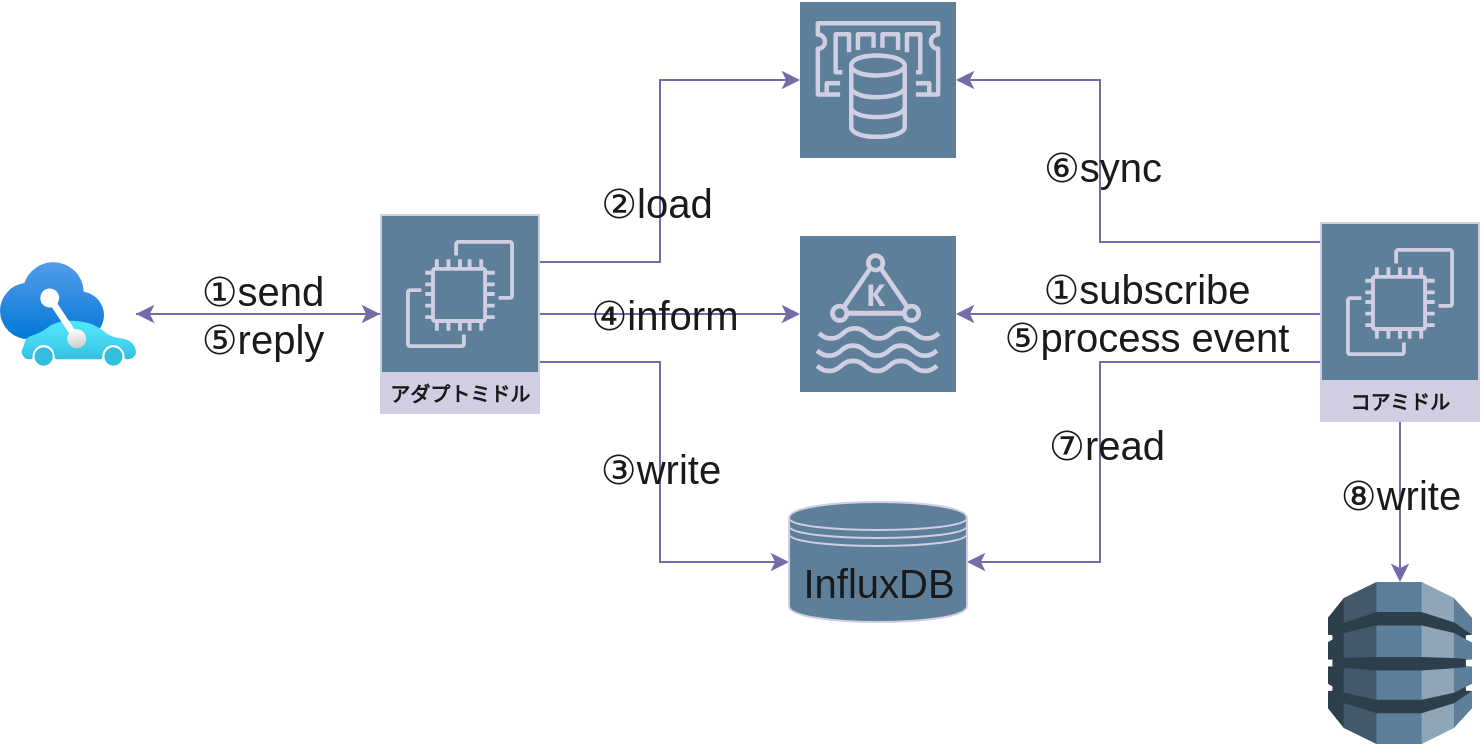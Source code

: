 <mxfile version="24.7.16">
  <diagram name="Page-1" id="kFGG1RIeFPbBGu7H3uM_">
    <mxGraphModel dx="1386" dy="781" grid="1" gridSize="10" guides="1" tooltips="1" connect="1" arrows="1" fold="1" page="1" pageScale="1" pageWidth="827" pageHeight="1169" math="0" shadow="0">
      <root>
        <mxCell id="0" />
        <mxCell id="1" parent="0" />
        <mxCell id="M188PxAf_RQBNVjCVJp2-15" style="edgeStyle=orthogonalEdgeStyle;rounded=0;orthogonalLoop=1;jettySize=auto;html=1;labelBackgroundColor=none;strokeColor=#736CA8;fontColor=default;" parent="1" source="M188PxAf_RQBNVjCVJp2-3" target="M188PxAf_RQBNVjCVJp2-4" edge="1">
          <mxGeometry relative="1" as="geometry" />
        </mxCell>
        <mxCell id="M188PxAf_RQBNVjCVJp2-3" value="" style="image;aspect=fixed;html=1;points=[];align=center;fontSize=12;image=img/lib/azure2/other/Connected_Vehicle_Platform.svg;labelBackgroundColor=none;fillColor=#5D7F99;strokeColor=#D0CEE2;fontColor=#1A1A1A;" parent="1" vertex="1">
          <mxGeometry x="30" y="220" width="68" height="52" as="geometry" />
        </mxCell>
        <mxCell id="M188PxAf_RQBNVjCVJp2-10" style="edgeStyle=orthogonalEdgeStyle;rounded=0;orthogonalLoop=1;jettySize=auto;html=1;entryX=0;entryY=0.5;entryDx=0;entryDy=0;labelBackgroundColor=none;strokeColor=#736CA8;fontColor=default;" parent="1" source="M188PxAf_RQBNVjCVJp2-4" target="M188PxAf_RQBNVjCVJp2-9" edge="1">
          <mxGeometry relative="1" as="geometry">
            <Array as="points">
              <mxPoint x="360" y="270" />
              <mxPoint x="360" y="370" />
            </Array>
          </mxGeometry>
        </mxCell>
        <mxCell id="M188PxAf_RQBNVjCVJp2-19" value="③write" style="edgeLabel;html=1;align=center;verticalAlign=middle;resizable=0;points=[];fontSize=20;labelBackgroundColor=none;fontColor=#1A1A1A;" parent="M188PxAf_RQBNVjCVJp2-10" vertex="1" connectable="0">
          <mxGeometry relative="1" as="geometry">
            <mxPoint as="offset" />
          </mxGeometry>
        </mxCell>
        <mxCell id="M188PxAf_RQBNVjCVJp2-4" value="アダプトミドル" style="sketch=0;outlineConnect=0;fontColor=#1A1A1A;strokeColor=#D0CEE2;fillColor=#5D7F99;dashed=0;verticalLabelPosition=middle;verticalAlign=bottom;align=center;html=1;whiteSpace=wrap;fontSize=10;fontStyle=1;spacing=3;shape=mxgraph.aws4.productIcon;prIcon=mxgraph.aws4.ec2;labelBackgroundColor=none;" parent="1" vertex="1">
          <mxGeometry x="220" y="196" width="80" height="100" as="geometry" />
        </mxCell>
        <mxCell id="M188PxAf_RQBNVjCVJp2-11" style="edgeStyle=orthogonalEdgeStyle;rounded=0;orthogonalLoop=1;jettySize=auto;html=1;entryX=1;entryY=0.5;entryDx=0;entryDy=0;labelBackgroundColor=none;strokeColor=#736CA8;fontColor=default;" parent="1" source="M188PxAf_RQBNVjCVJp2-5" target="M188PxAf_RQBNVjCVJp2-9" edge="1">
          <mxGeometry relative="1" as="geometry">
            <Array as="points">
              <mxPoint x="580" y="270" />
              <mxPoint x="580" y="370" />
            </Array>
          </mxGeometry>
        </mxCell>
        <mxCell id="M188PxAf_RQBNVjCVJp2-20" value="⑦read" style="edgeLabel;html=1;align=center;verticalAlign=middle;resizable=0;points=[];fontSize=20;labelBackgroundColor=none;fontColor=#1A1A1A;" parent="M188PxAf_RQBNVjCVJp2-11" vertex="1" connectable="0">
          <mxGeometry x="0.09" y="3" relative="1" as="geometry">
            <mxPoint as="offset" />
          </mxGeometry>
        </mxCell>
        <mxCell id="M188PxAf_RQBNVjCVJp2-5" value="コアミドル" style="sketch=0;outlineConnect=0;fontColor=#1A1A1A;strokeColor=#D0CEE2;fillColor=#5D7F99;dashed=0;verticalLabelPosition=middle;verticalAlign=bottom;align=center;html=1;whiteSpace=wrap;fontSize=10;fontStyle=1;spacing=3;shape=mxgraph.aws4.productIcon;prIcon=mxgraph.aws4.ec2;labelBackgroundColor=none;" parent="1" vertex="1">
          <mxGeometry x="690" y="200" width="80" height="100" as="geometry" />
        </mxCell>
        <mxCell id="M188PxAf_RQBNVjCVJp2-9" value="InfluxDB" style="shape=datastore;whiteSpace=wrap;html=1;fontSize=20;labelBackgroundColor=none;fillColor=#5D7F99;strokeColor=#D0CEE2;fontColor=#1A1A1A;" parent="1" vertex="1">
          <mxGeometry x="424.5" y="340" width="89" height="60" as="geometry" />
        </mxCell>
        <mxCell id="M188PxAf_RQBNVjCVJp2-12" value="" style="sketch=0;points=[[0,0,0],[0.25,0,0],[0.5,0,0],[0.75,0,0],[1,0,0],[0,1,0],[0.25,1,0],[0.5,1,0],[0.75,1,0],[1,1,0],[0,0.25,0],[0,0.5,0],[0,0.75,0],[1,0.25,0],[1,0.5,0],[1,0.75,0]];outlineConnect=0;fontColor=#1A1A1A;fillColor=#5D7F99;strokeColor=#D0CEE2;dashed=0;verticalLabelPosition=bottom;verticalAlign=top;align=center;html=1;fontSize=12;fontStyle=0;aspect=fixed;shape=mxgraph.aws4.resourceIcon;resIcon=mxgraph.aws4.managed_streaming_for_kafka;labelBackgroundColor=none;" parent="1" vertex="1">
          <mxGeometry x="430" y="207" width="78" height="78" as="geometry" />
        </mxCell>
        <mxCell id="M188PxAf_RQBNVjCVJp2-13" value="" style="edgeStyle=orthogonalEdgeStyle;rounded=0;orthogonalLoop=1;jettySize=auto;html=1;entryX=0;entryY=0.5;entryDx=0;entryDy=0;entryPerimeter=0;labelBackgroundColor=none;strokeColor=#736CA8;fontColor=default;" parent="1" source="M188PxAf_RQBNVjCVJp2-4" target="M188PxAf_RQBNVjCVJp2-12" edge="1">
          <mxGeometry relative="1" as="geometry">
            <Array as="points">
              <mxPoint x="421" y="246" />
            </Array>
          </mxGeometry>
        </mxCell>
        <mxCell id="M188PxAf_RQBNVjCVJp2-35" value="④inform" style="edgeLabel;html=1;align=center;verticalAlign=middle;resizable=0;points=[];fontSize=20;labelBackgroundColor=none;fontColor=#1A1A1A;" parent="M188PxAf_RQBNVjCVJp2-13" vertex="1" connectable="0">
          <mxGeometry x="-0.051" relative="1" as="geometry">
            <mxPoint as="offset" />
          </mxGeometry>
        </mxCell>
        <mxCell id="M188PxAf_RQBNVjCVJp2-14" style="edgeStyle=orthogonalEdgeStyle;rounded=0;orthogonalLoop=1;jettySize=auto;html=1;entryX=1;entryY=0.5;entryDx=0;entryDy=0;entryPerimeter=0;labelBackgroundColor=none;strokeColor=#736CA8;fontColor=default;" parent="1" source="M188PxAf_RQBNVjCVJp2-5" target="M188PxAf_RQBNVjCVJp2-12" edge="1">
          <mxGeometry relative="1" as="geometry">
            <Array as="points">
              <mxPoint x="620" y="246" />
              <mxPoint x="620" y="246" />
            </Array>
          </mxGeometry>
        </mxCell>
        <mxCell id="M188PxAf_RQBNVjCVJp2-34" value="①subscribe&lt;div style=&quot;font-size: 20px;&quot;&gt;⑤process event&lt;/div&gt;" style="edgeLabel;html=1;align=center;verticalAlign=middle;resizable=0;points=[];fontSize=20;labelBackgroundColor=none;fontColor=#1A1A1A;" parent="M188PxAf_RQBNVjCVJp2-14" vertex="1" connectable="0">
          <mxGeometry x="-0.038" y="-2" relative="1" as="geometry">
            <mxPoint y="1" as="offset" />
          </mxGeometry>
        </mxCell>
        <mxCell id="M188PxAf_RQBNVjCVJp2-16" style="edgeStyle=orthogonalEdgeStyle;rounded=0;orthogonalLoop=1;jettySize=auto;html=1;labelBackgroundColor=none;strokeColor=#736CA8;fontColor=default;" parent="1" source="M188PxAf_RQBNVjCVJp2-4" target="M188PxAf_RQBNVjCVJp2-3" edge="1">
          <mxGeometry relative="1" as="geometry">
            <mxPoint x="70" y="300" as="targetPoint" />
          </mxGeometry>
        </mxCell>
        <mxCell id="M188PxAf_RQBNVjCVJp2-17" value="①send&lt;div style=&quot;font-size: 20px;&quot;&gt;⑤reply&lt;/div&gt;" style="edgeLabel;html=1;align=center;verticalAlign=middle;resizable=0;points=[];fontSize=20;labelBackgroundColor=none;fontColor=#1A1A1A;" parent="M188PxAf_RQBNVjCVJp2-16" vertex="1" connectable="0">
          <mxGeometry x="-0.033" relative="1" as="geometry">
            <mxPoint as="offset" />
          </mxGeometry>
        </mxCell>
        <mxCell id="M188PxAf_RQBNVjCVJp2-21" value="" style="outlineConnect=0;dashed=0;verticalLabelPosition=bottom;verticalAlign=top;align=center;html=1;shape=mxgraph.aws3.dynamo_db;fillColor=#5D7F99;labelBackgroundColor=none;strokeColor=#D0CEE2;fontColor=#1A1A1A;" parent="1" vertex="1">
          <mxGeometry x="694" y="380" width="72" height="81" as="geometry" />
        </mxCell>
        <mxCell id="M188PxAf_RQBNVjCVJp2-22" style="edgeStyle=orthogonalEdgeStyle;rounded=0;orthogonalLoop=1;jettySize=auto;html=1;entryX=0.5;entryY=0;entryDx=0;entryDy=0;entryPerimeter=0;labelBackgroundColor=none;strokeColor=#736CA8;fontColor=default;" parent="1" source="M188PxAf_RQBNVjCVJp2-5" target="M188PxAf_RQBNVjCVJp2-21" edge="1">
          <mxGeometry relative="1" as="geometry" />
        </mxCell>
        <mxCell id="M188PxAf_RQBNVjCVJp2-23" value="⑧write" style="edgeLabel;html=1;align=center;verticalAlign=middle;resizable=0;points=[];fontSize=20;labelBackgroundColor=none;fontColor=#1A1A1A;" parent="M188PxAf_RQBNVjCVJp2-22" vertex="1" connectable="0">
          <mxGeometry x="-0.096" relative="1" as="geometry">
            <mxPoint as="offset" />
          </mxGeometry>
        </mxCell>
        <mxCell id="M188PxAf_RQBNVjCVJp2-24" value="" style="sketch=0;points=[[0,0,0],[0.25,0,0],[0.5,0,0],[0.75,0,0],[1,0,0],[0,1,0],[0.25,1,0],[0.5,1,0],[0.75,1,0],[1,1,0],[0,0.25,0],[0,0.5,0],[0,0.75,0],[1,0.25,0],[1,0.5,0],[1,0.75,0]];outlineConnect=0;fontColor=#1A1A1A;fillColor=#5D7F99;strokeColor=#D0CEE2;dashed=0;verticalLabelPosition=bottom;verticalAlign=top;align=center;html=1;fontSize=12;fontStyle=0;aspect=fixed;shape=mxgraph.aws4.resourceIcon;resIcon=mxgraph.aws4.elasticache;labelBackgroundColor=none;" parent="1" vertex="1">
          <mxGeometry x="430" y="90" width="78" height="78" as="geometry" />
        </mxCell>
        <mxCell id="M188PxAf_RQBNVjCVJp2-27" style="edgeStyle=orthogonalEdgeStyle;rounded=0;orthogonalLoop=1;jettySize=auto;html=1;entryX=1;entryY=0.5;entryDx=0;entryDy=0;entryPerimeter=0;labelBackgroundColor=none;strokeColor=#736CA8;fontColor=default;" parent="1" source="M188PxAf_RQBNVjCVJp2-5" target="M188PxAf_RQBNVjCVJp2-24" edge="1">
          <mxGeometry relative="1" as="geometry">
            <mxPoint x="670" y="190" as="sourcePoint" />
            <Array as="points">
              <mxPoint x="580" y="210" />
              <mxPoint x="580" y="129" />
            </Array>
          </mxGeometry>
        </mxCell>
        <mxCell id="M188PxAf_RQBNVjCVJp2-33" value="⑥sync" style="edgeLabel;html=1;align=center;verticalAlign=middle;resizable=0;points=[];fontSize=20;labelBackgroundColor=none;fontColor=#1A1A1A;" parent="M188PxAf_RQBNVjCVJp2-27" vertex="1" connectable="0">
          <mxGeometry x="0.128" y="-1" relative="1" as="geometry">
            <mxPoint as="offset" />
          </mxGeometry>
        </mxCell>
        <mxCell id="M188PxAf_RQBNVjCVJp2-28" style="edgeStyle=orthogonalEdgeStyle;rounded=0;orthogonalLoop=1;jettySize=auto;html=1;entryX=0;entryY=0.5;entryDx=0;entryDy=0;entryPerimeter=0;labelBackgroundColor=none;strokeColor=#736CA8;fontColor=default;" parent="1" source="M188PxAf_RQBNVjCVJp2-4" target="M188PxAf_RQBNVjCVJp2-24" edge="1">
          <mxGeometry relative="1" as="geometry">
            <Array as="points">
              <mxPoint x="360" y="220" />
              <mxPoint x="360" y="129" />
            </Array>
          </mxGeometry>
        </mxCell>
        <mxCell id="M188PxAf_RQBNVjCVJp2-30" value="②load" style="edgeLabel;html=1;align=center;verticalAlign=middle;resizable=0;points=[];fontSize=20;labelBackgroundColor=none;fontColor=#1A1A1A;" parent="M188PxAf_RQBNVjCVJp2-28" vertex="1" connectable="0">
          <mxGeometry x="-0.181" y="2" relative="1" as="geometry">
            <mxPoint as="offset" />
          </mxGeometry>
        </mxCell>
      </root>
    </mxGraphModel>
  </diagram>
</mxfile>

